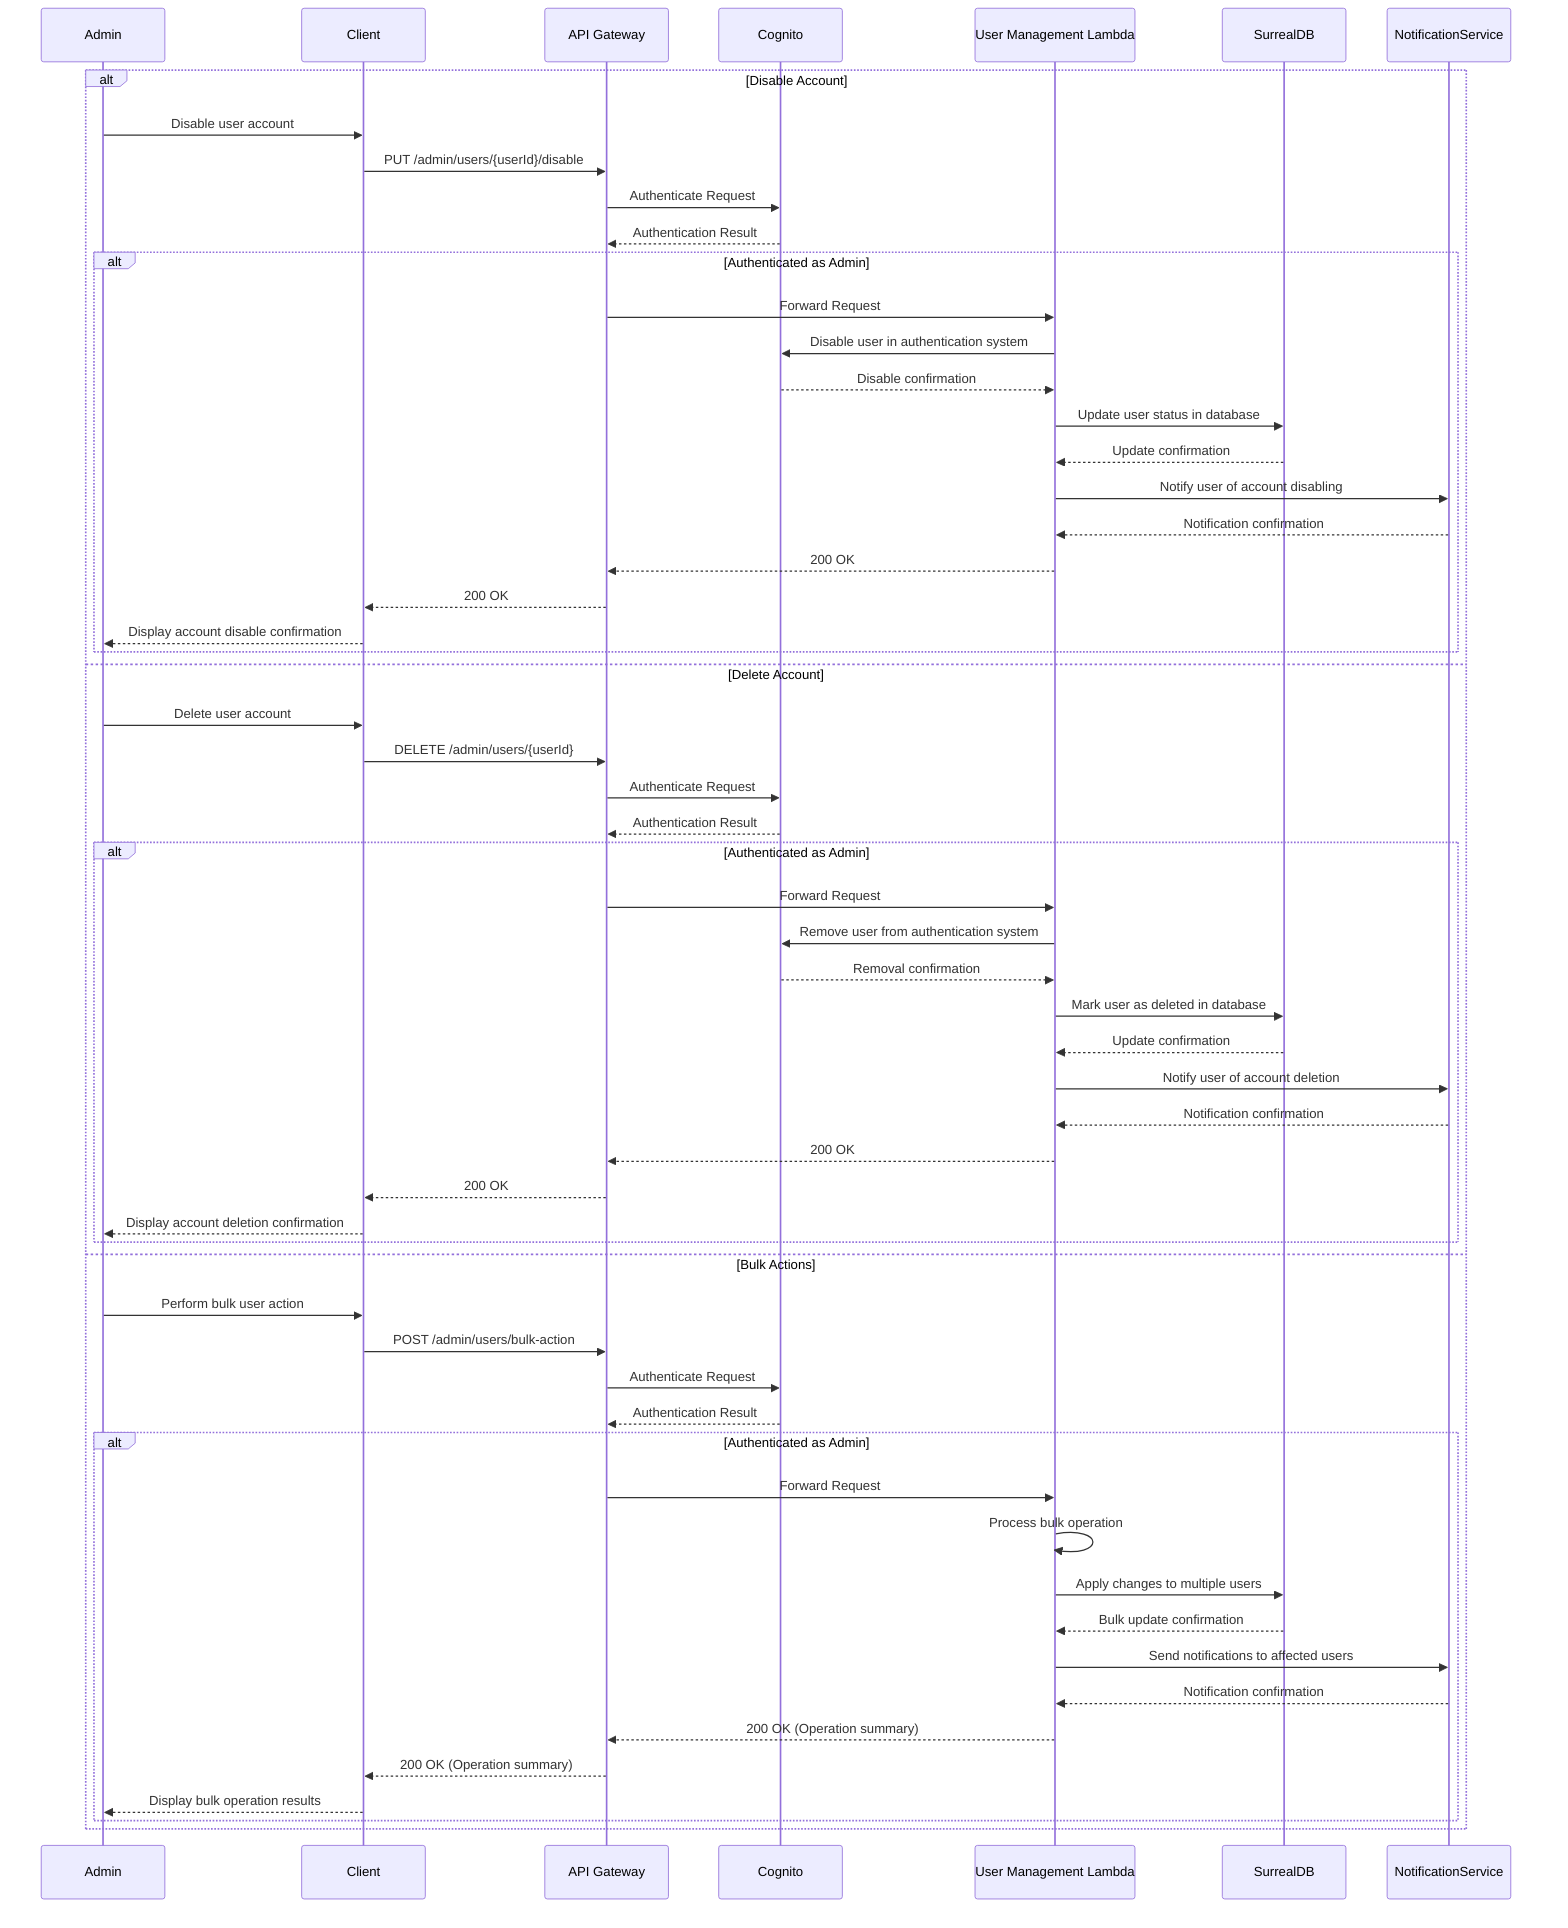 sequenceDiagram
    participant Admin
    participant Client
    participant APIGateway as API Gateway
    participant Cognito
    participant AdminLambda as User Management Lambda
    participant SurrealDB
    participant NotificationService
    
    alt Disable Account
        Admin->>Client: Disable user account
        Client->>APIGateway: PUT /admin/users/{userId}/disable
        APIGateway->>Cognito: Authenticate Request
        Cognito-->>APIGateway: Authentication Result
        
        alt Authenticated as Admin
            APIGateway->>AdminLambda: Forward Request
            AdminLambda->>Cognito: Disable user in authentication system
            Cognito-->>AdminLambda: Disable confirmation
            AdminLambda->>SurrealDB: Update user status in database
            SurrealDB-->>AdminLambda: Update confirmation
            AdminLambda->>NotificationService: Notify user of account disabling
            NotificationService-->>AdminLambda: Notification confirmation
            AdminLambda-->>APIGateway: 200 OK
            APIGateway-->>Client: 200 OK
            Client-->>Admin: Display account disable confirmation
        end
    else Delete Account
        Admin->>Client: Delete user account
        Client->>APIGateway: DELETE /admin/users/{userId}
        APIGateway->>Cognito: Authenticate Request
        Cognito-->>APIGateway: Authentication Result
        
        alt Authenticated as Admin
            APIGateway->>AdminLambda: Forward Request
            AdminLambda->>Cognito: Remove user from authentication system
            Cognito-->>AdminLambda: Removal confirmation
            AdminLambda->>SurrealDB: Mark user as deleted in database
            SurrealDB-->>AdminLambda: Update confirmation
            AdminLambda->>NotificationService: Notify user of account deletion
            NotificationService-->>AdminLambda: Notification confirmation
            AdminLambda-->>APIGateway: 200 OK
            APIGateway-->>Client: 200 OK
            Client-->>Admin: Display account deletion confirmation
        end
    else Bulk Actions
        Admin->>Client: Perform bulk user action
        Client->>APIGateway: POST /admin/users/bulk-action
        APIGateway->>Cognito: Authenticate Request
        Cognito-->>APIGateway: Authentication Result
        
        alt Authenticated as Admin
            APIGateway->>AdminLambda: Forward Request
            AdminLambda->>AdminLambda: Process bulk operation
            AdminLambda->>SurrealDB: Apply changes to multiple users
            SurrealDB-->>AdminLambda: Bulk update confirmation
            AdminLambda->>NotificationService: Send notifications to affected users
            NotificationService-->>AdminLambda: Notification confirmation
            AdminLambda-->>APIGateway: 200 OK (Operation summary)
            APIGateway-->>Client: 200 OK (Operation summary)
            Client-->>Admin: Display bulk operation results
        end
    end